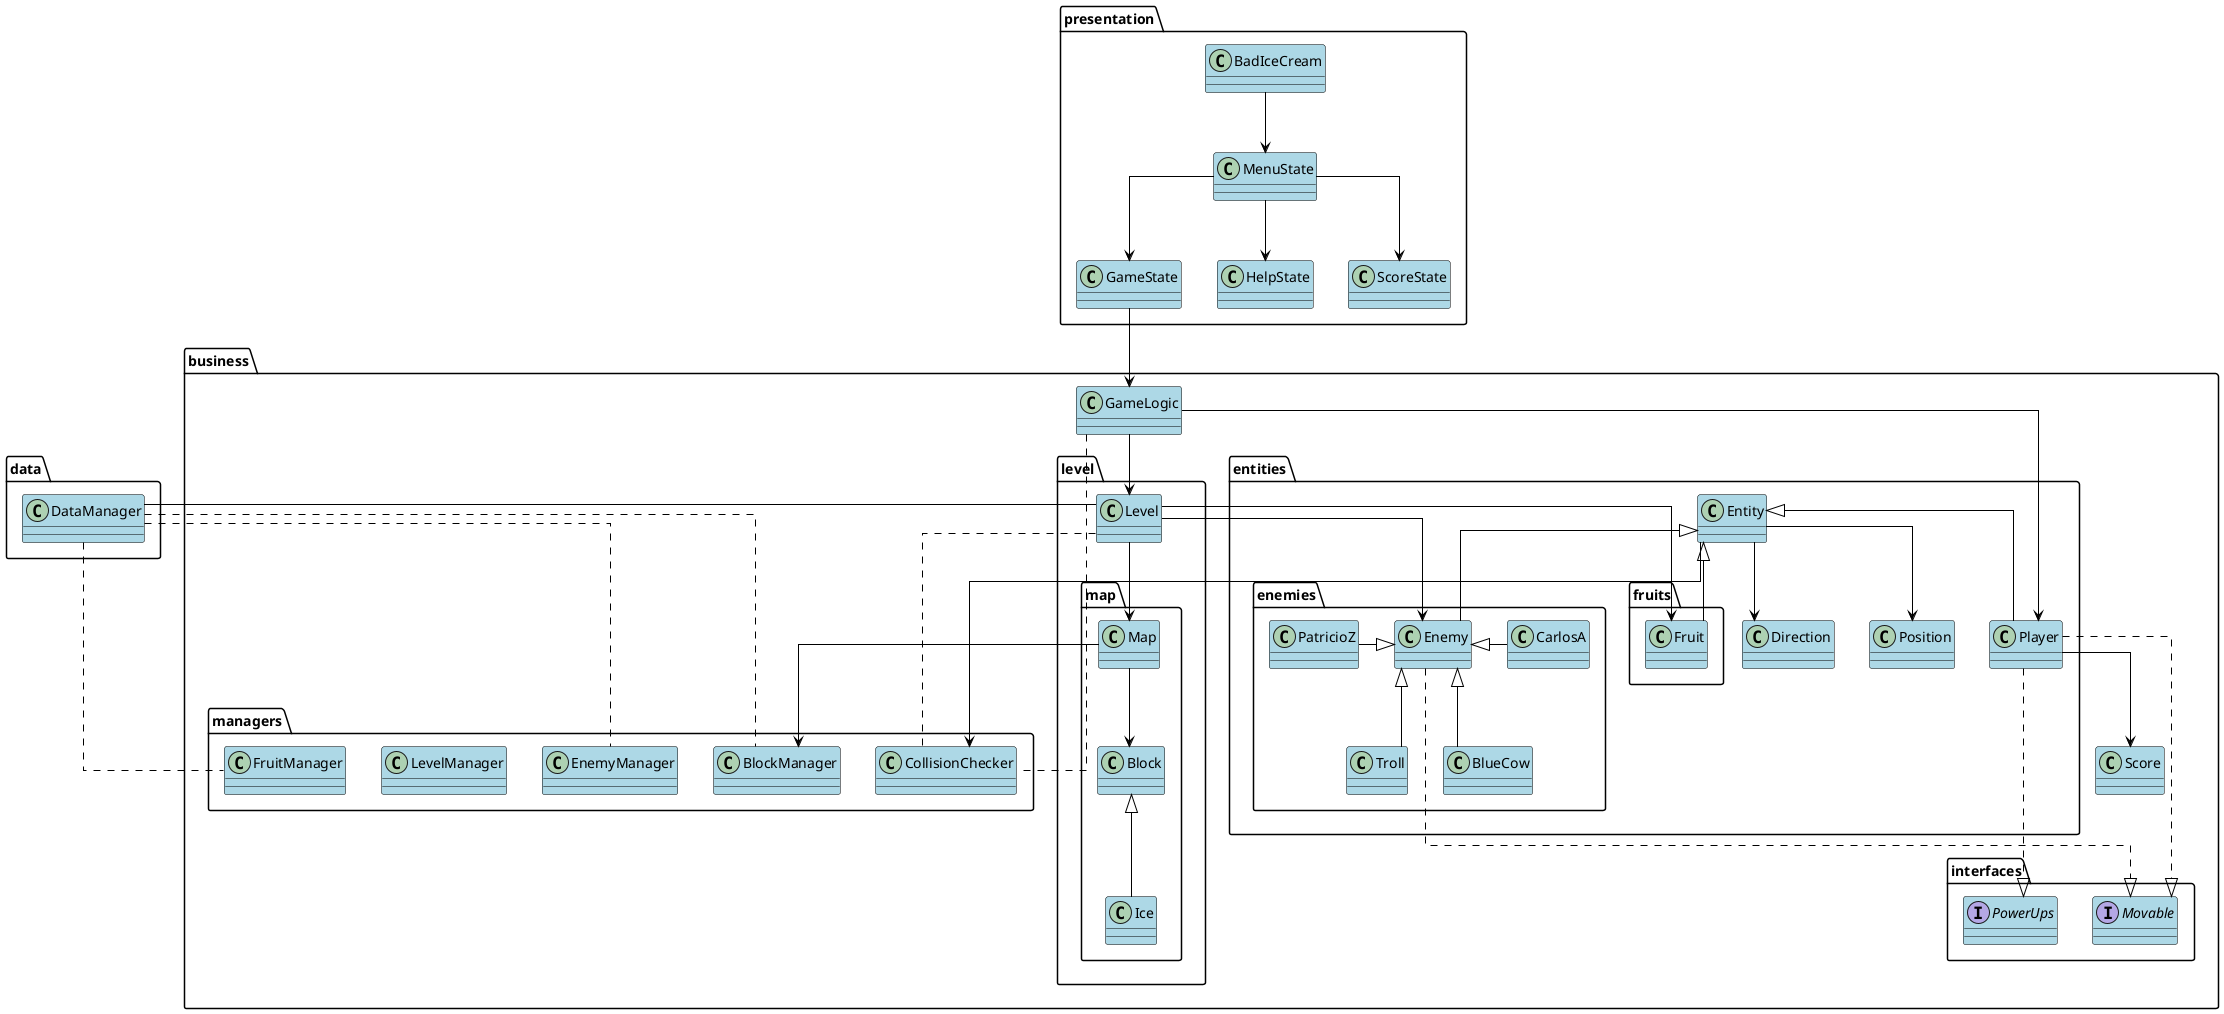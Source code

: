 @startuml
'https://plantuml.com/class-diagram

skinparam Linetype ortho
skinparam class {
BackgroundColor LightBlue
ArrowColor Black
BorderColor Black
}


package presentation{

    class BadIceCream
    class MenuState
    class GameState
    class HelpState
    class ScoreState

}

package business{

    class GameLogic

    package level{

        class Level

        package map{
            class Map
            class Block
            class Ice
        }
    }

    package entities{

        class Entity
        class Player

        class Direction
        class Position

        package enemies{

            class Enemy
            class Troll
            class BlueCow
            class CarlosA
            class PatricioZ

        }

        package fruits{
            class Fruit
        }

    }

    class Score

skinparam managers{
    top to bottom direction
}

    package managers{

        class BlockManager
        class FruitManager
        class EnemyManager
        class LevelManager
        class CollisionChecker

    }

    package interfaces{
        interface Movable
        interface PowerUps
    }

}

package data{
    class DataManager
}



BadIceCream --> MenuState

MenuState --> GameState
MenuState --> ScoreState
MenuState --> HelpState

GameState --> GameLogic

GameLogic --> Level
GameLogic --> Player

Player --> Score

Level --> Enemy
Level --> Map
Level --> Fruit

Map --> BlockManager
Map --> Block

Entity --> Position
Entity --> Direction
Entity --> CollisionChecker

Entity <|-- Player
Entity <|-- Enemy
Entity <|-- Fruit

Enemy <|-- Troll
Enemy <|-- BlueCow
Enemy <|- CarlosA
Enemy <|-l- PatricioZ
Block <|-- Ice


Level --- DataManager

Player ...|> Movable
Player ...|> PowerUps

Enemy ...|> Movable

DataManager ... EnemyManager
DataManager ... BlockManager
DataManager ... FruitManager

GameLogic ... CollisionChecker
Level ... CollisionChecker

@enduml